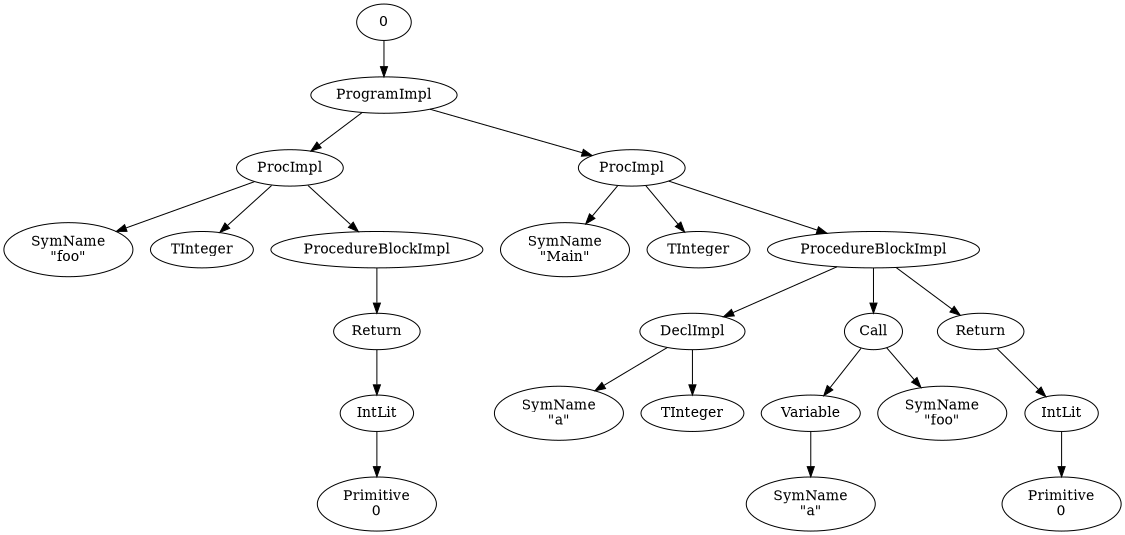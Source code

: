 digraph G { page="8.5,11"; size="7.5, 10"; 
"0" -> "1"
"1" [label="ProgramImpl"]
"1" -> "2"
"2" [label="ProcImpl"]
"2" -> "3"
"3" [label="SymName\n\"foo\""]
"2" -> "4"
"4" [label="TInteger"]
"2" -> "5"
"5" [label="ProcedureBlockImpl"]
"5" -> "6"
"6" [label="Return"]
"6" -> "7"
"7" [label="IntLit"]
"7" -> "8"
"8" [label="Primitive\n0"]
"1" -> "9"
"9" [label="ProcImpl"]
"9" -> "10"
"10" [label="SymName\n\"Main\""]
"9" -> "11"
"11" [label="TInteger"]
"9" -> "12"
"12" [label="ProcedureBlockImpl"]
"12" -> "13"
"13" [label="DeclImpl"]
"13" -> "14"
"14" [label="SymName\n\"a\""]
"13" -> "15"
"15" [label="TInteger"]
"12" -> "16"
"16" [label="Call"]
"16" -> "17"
"17" [label="Variable"]
"17" -> "18"
"18" [label="SymName\n\"a\""]
"16" -> "19"
"19" [label="SymName\n\"foo\""]
"12" -> "20"
"20" [label="Return"]
"20" -> "21"
"21" [label="IntLit"]
"21" -> "22"
"22" [label="Primitive\n0"]
}
